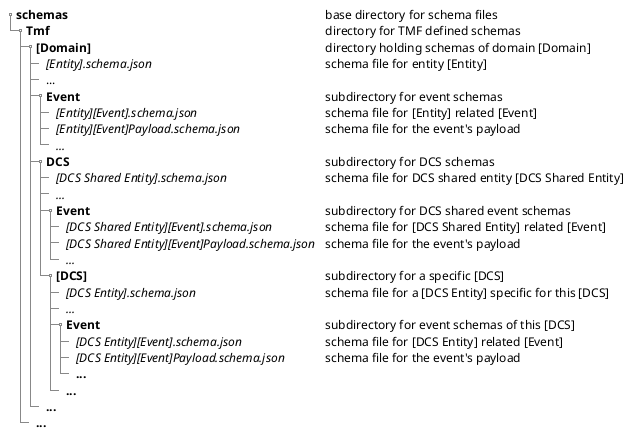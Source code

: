 @startsalt
{
{T
 +<b>schemas</b>                                             | base directory for schema files
 ++<b>Tmf</b>                                                | directory for TMF defined schemas 
 +++<b>[Domain]</b>                                          | directory holding schemas of domain [Domain]
 ++++<i>[Entity].schema.json</i>                             | schema file for entity [Entity]
 ++++...
 ++++<b>Event</b>                                            | subdirectory for event schemas
 +++++<i>[Entity][Event].schema.json</i>                     | schema file for [Entity] related [Event] 
 +++++<i>[Entity][Event]Payload.schema.json</i>              | schema file for the event's payload
 +++++<i>...</i>
 ++++<b>DCS</b>                                              | subdirectory for DCS schemas
 +++++<i>[DCS Shared Entity].schema.json</i>                 | schema file for DCS shared entity [DCS Shared Entity]
 +++++<i>...</i>
 +++++<b>Event</b>                                           | subdirectory for DCS shared event schemas
 ++++++<i>[DCS Shared Entity][Event].schema.json</i>         | schema file for [DCS Shared Entity] related [Event]
 ++++++<i>[DCS Shared Entity][Event]Payload.schema.json</i>  | schema file for the event's payload
 ++++++<i>...</i>
 +++++<b>[DCS]</b>                                           | subdirectory for a specific [DCS]
 ++++++<i>[DCS Entity].schema.json</i>                       | schema file for a [DCS Entity] specific for this [DCS]
 ++++++<i>...</i>
 ++++++<b>Event</b>                                          | subdirectory for event schemas of this [DCS]
 +++++++<i>[DCS Entity][Event].schema.json</i>               | schema file for [DCS Entity] related [Event]
 +++++++<i>[DCS Entity][Event]Payload.schema.json</i>        | schema file for the event's payload
 +++++++<b>...</b>
 ++++++<b>...</b>
 ++++<b>...</b>
 +++<b>...</b>
}
}
@endsalt
